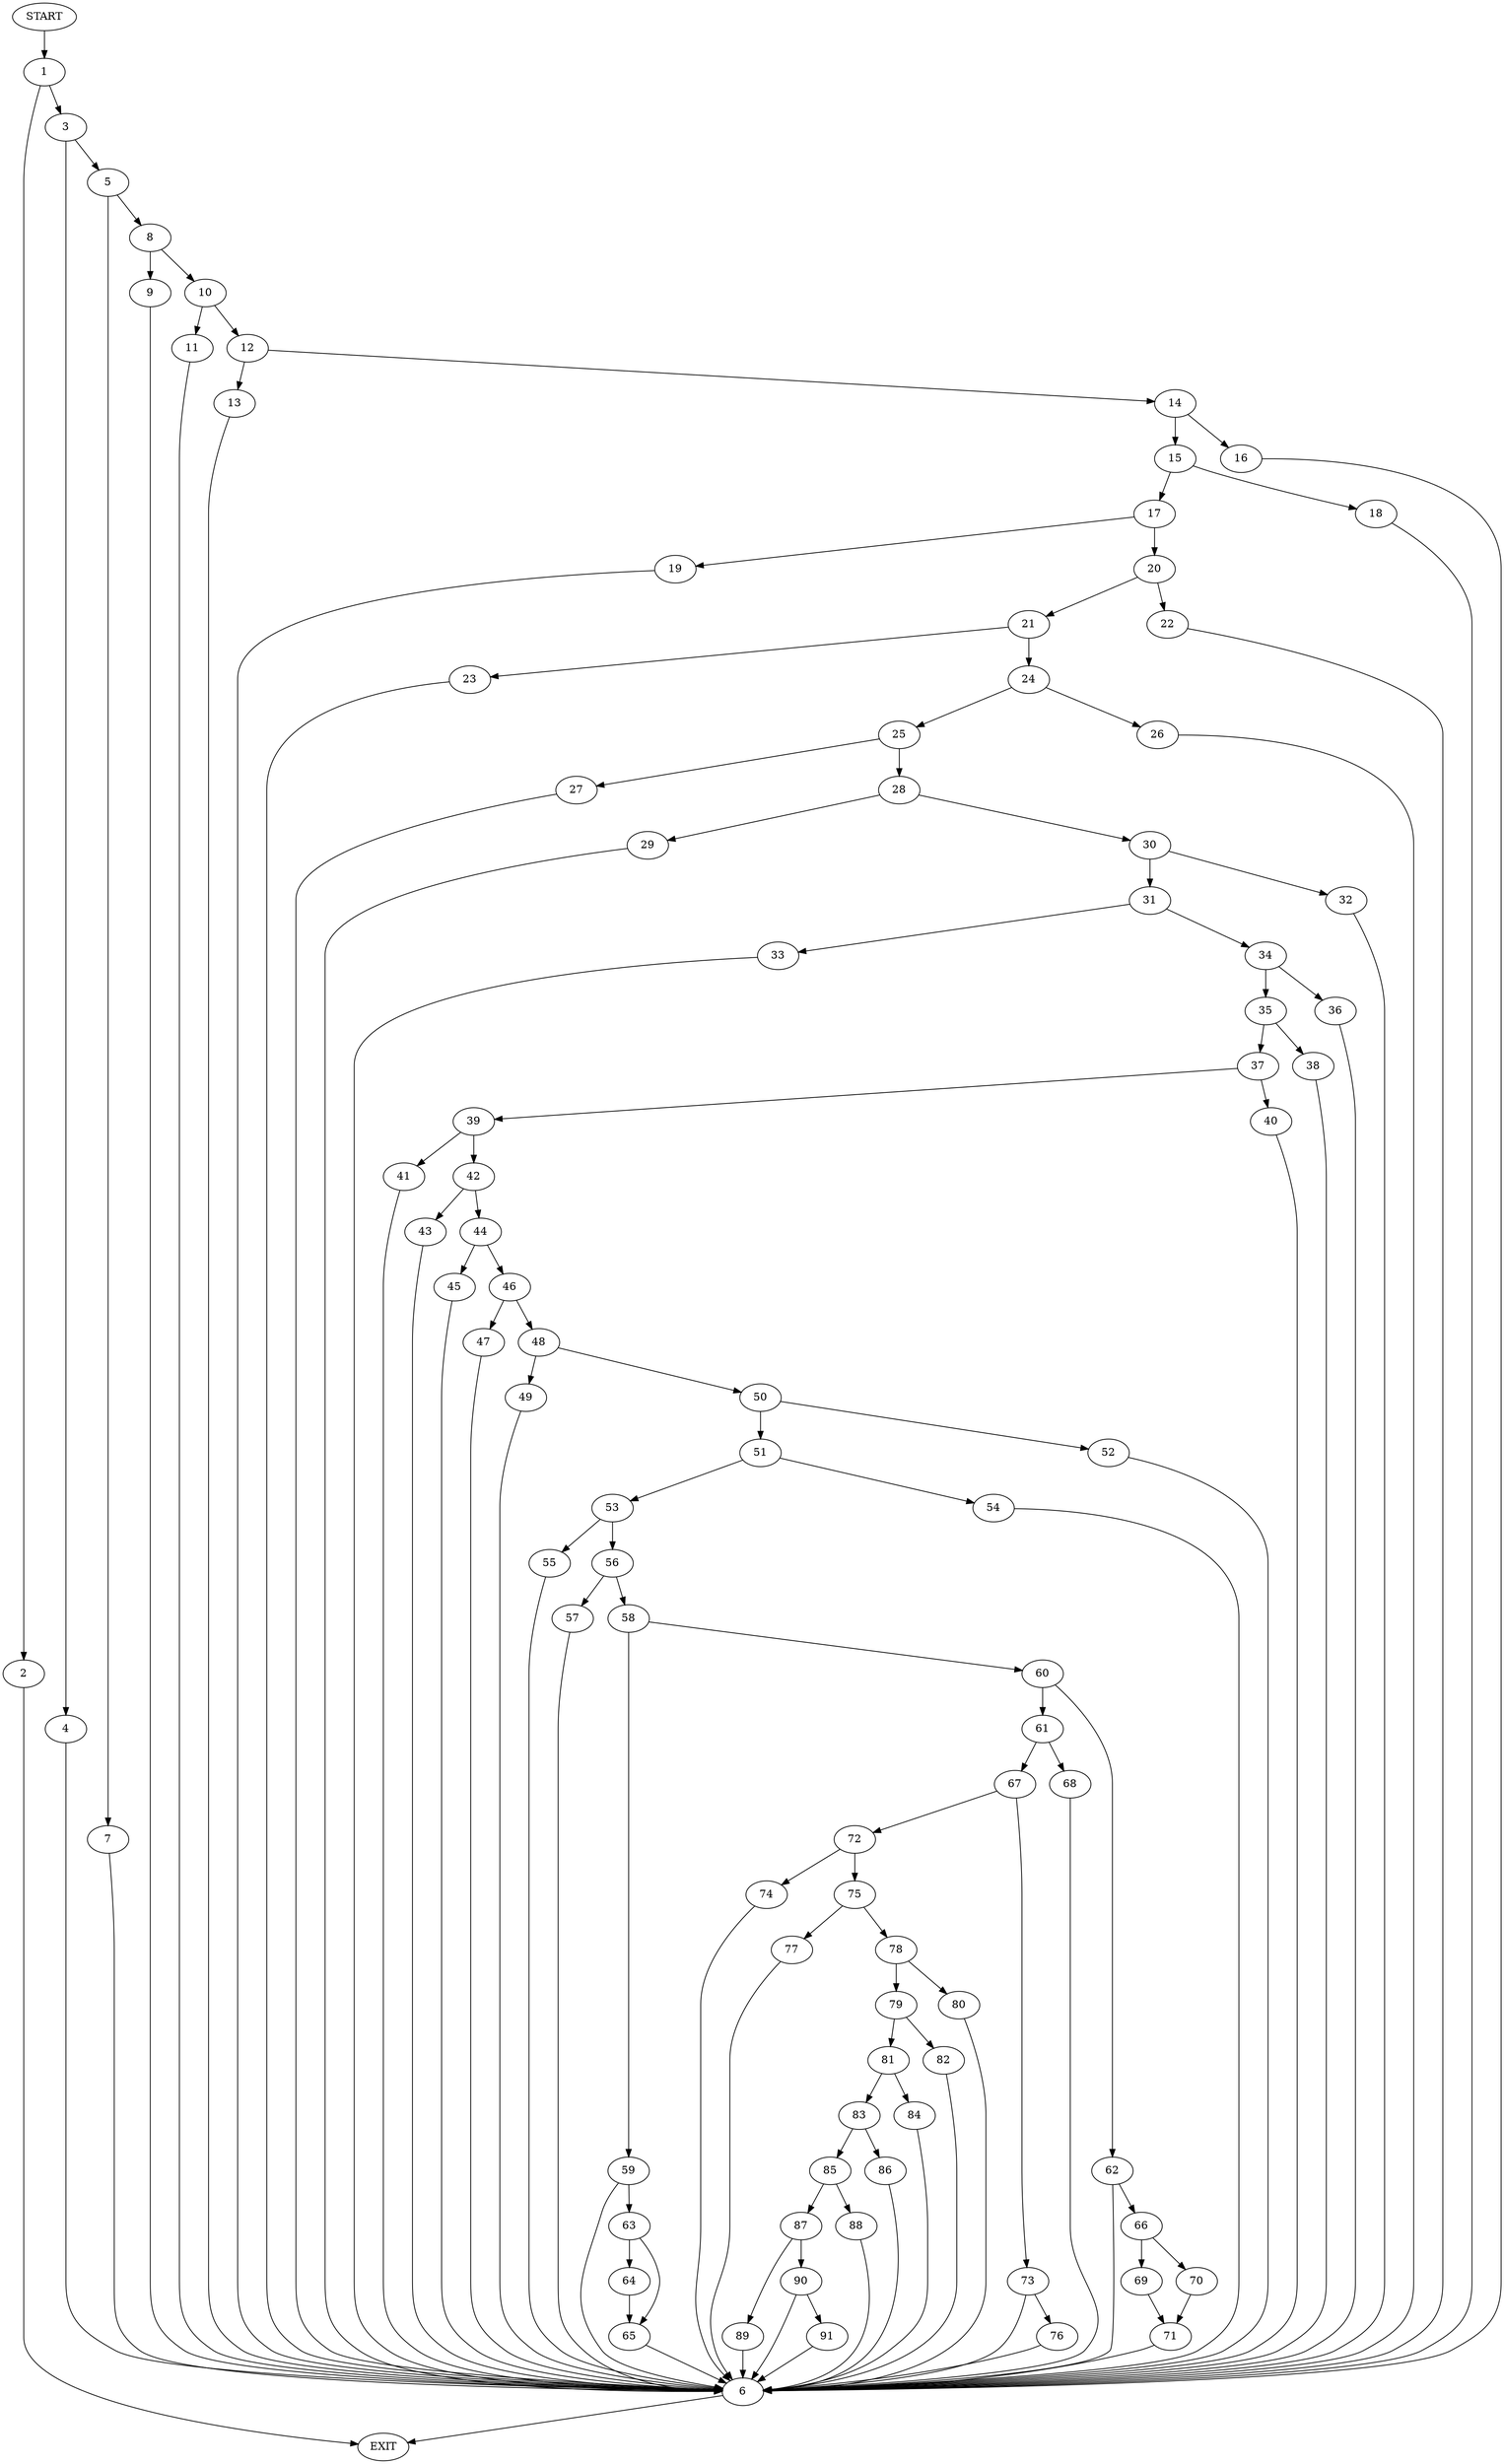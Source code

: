 digraph {
0 [label="START"]
92 [label="EXIT"]
0 -> 1
1 -> 2
1 -> 3
2 -> 92
3 -> 4
3 -> 5
4 -> 6
5 -> 7
5 -> 8
6 -> 92
7 -> 6
8 -> 9
8 -> 10
9 -> 6
10 -> 11
10 -> 12
12 -> 13
12 -> 14
11 -> 6
13 -> 6
14 -> 15
14 -> 16
16 -> 6
15 -> 17
15 -> 18
18 -> 6
17 -> 19
17 -> 20
20 -> 21
20 -> 22
19 -> 6
21 -> 23
21 -> 24
22 -> 6
23 -> 6
24 -> 25
24 -> 26
25 -> 27
25 -> 28
26 -> 6
27 -> 6
28 -> 29
28 -> 30
29 -> 6
30 -> 31
30 -> 32
31 -> 33
31 -> 34
32 -> 6
34 -> 35
34 -> 36
33 -> 6
35 -> 37
35 -> 38
36 -> 6
38 -> 6
37 -> 39
37 -> 40
40 -> 6
39 -> 41
39 -> 42
41 -> 6
42 -> 43
42 -> 44
44 -> 45
44 -> 46
43 -> 6
45 -> 6
46 -> 47
46 -> 48
47 -> 6
48 -> 49
48 -> 50
49 -> 6
50 -> 51
50 -> 52
51 -> 53
51 -> 54
52 -> 6
54 -> 6
53 -> 55
53 -> 56
56 -> 57
56 -> 58
55 -> 6
57 -> 6
58 -> 59
58 -> 60
60 -> 61
60 -> 62
59 -> 6
59 -> 63
63 -> 64
63 -> 65
65 -> 6
64 -> 65
62 -> 6
62 -> 66
61 -> 67
61 -> 68
66 -> 69
66 -> 70
69 -> 71
70 -> 71
71 -> 6
67 -> 72
67 -> 73
68 -> 6
72 -> 74
72 -> 75
73 -> 76
73 -> 6
76 -> 6
75 -> 77
75 -> 78
74 -> 6
77 -> 6
78 -> 79
78 -> 80
80 -> 6
79 -> 81
79 -> 82
82 -> 6
81 -> 83
81 -> 84
84 -> 6
83 -> 85
83 -> 86
85 -> 87
85 -> 88
86 -> 6
87 -> 89
87 -> 90
88 -> 6
89 -> 6
90 -> 6
90 -> 91
91 -> 6
}
